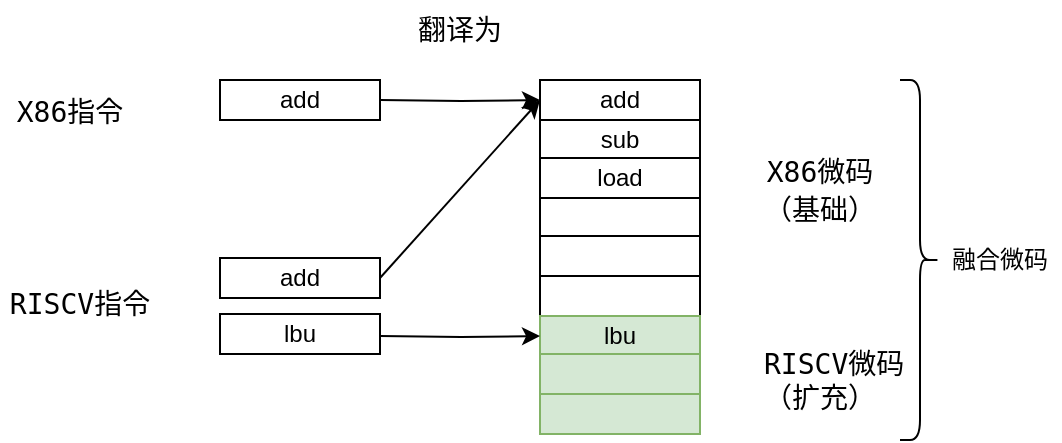 <mxfile>
    <diagram name="第 1 页" id="qyrXyDJDdjx539UIhSgD">
        <mxGraphModel dx="822" dy="512" grid="1" gridSize="10" guides="1" tooltips="1" connect="1" arrows="1" fold="1" page="1" pageScale="1" pageWidth="827" pageHeight="1169" math="0" shadow="0">
            <root>
                <mxCell id="0"/>
                <mxCell id="1" parent="0"/>
                <mxCell id="cmlbz_5IXXdnK90MH5H0-1" value="add" style="rounded=0;whiteSpace=wrap;html=1;" parent="1" vertex="1">
                    <mxGeometry x="280" y="240" width="80" height="20" as="geometry"/>
                </mxCell>
                <mxCell id="cmlbz_5IXXdnK90MH5H0-2" value="sub" style="rounded=0;whiteSpace=wrap;html=1;" parent="1" vertex="1">
                    <mxGeometry x="280" y="260" width="80" height="20" as="geometry"/>
                </mxCell>
                <mxCell id="cmlbz_5IXXdnK90MH5H0-3" value="load" style="rounded=0;whiteSpace=wrap;html=1;" parent="1" vertex="1">
                    <mxGeometry x="280" y="279" width="80" height="20" as="geometry"/>
                </mxCell>
                <mxCell id="cmlbz_5IXXdnK90MH5H0-6" value="" style="rounded=0;whiteSpace=wrap;html=1;" parent="1" vertex="1">
                    <mxGeometry x="280" y="299" width="80" height="20" as="geometry"/>
                </mxCell>
                <mxCell id="cmlbz_5IXXdnK90MH5H0-7" value="" style="rounded=0;whiteSpace=wrap;html=1;" parent="1" vertex="1">
                    <mxGeometry x="280" y="318" width="80" height="20" as="geometry"/>
                </mxCell>
                <mxCell id="cmlbz_5IXXdnK90MH5H0-8" value="" style="rounded=0;whiteSpace=wrap;html=1;" parent="1" vertex="1">
                    <mxGeometry x="280" y="338" width="80" height="20" as="geometry"/>
                </mxCell>
                <mxCell id="cmlbz_5IXXdnK90MH5H0-10" value="lbu" style="rounded=0;whiteSpace=wrap;html=1;fillColor=#d5e8d4;strokeColor=#82b366;" parent="1" vertex="1">
                    <mxGeometry x="280" y="358" width="80" height="20" as="geometry"/>
                </mxCell>
                <mxCell id="cmlbz_5IXXdnK90MH5H0-11" value="" style="rounded=0;whiteSpace=wrap;html=1;fillColor=#d5e8d4;strokeColor=#82b366;" parent="1" vertex="1">
                    <mxGeometry x="280" y="377" width="80" height="20" as="geometry"/>
                </mxCell>
                <mxCell id="cmlbz_5IXXdnK90MH5H0-12" value="" style="rounded=0;whiteSpace=wrap;html=1;fillColor=#d5e8d4;strokeColor=#82b366;" parent="1" vertex="1">
                    <mxGeometry x="280" y="397" width="80" height="20" as="geometry"/>
                </mxCell>
                <mxCell id="cmlbz_5IXXdnK90MH5H0-18" style="edgeStyle=orthogonalEdgeStyle;rounded=0;orthogonalLoop=1;jettySize=auto;html=1;entryX=0;entryY=0.5;entryDx=0;entryDy=0;" parent="1" target="cmlbz_5IXXdnK90MH5H0-1" edge="1">
                    <mxGeometry relative="1" as="geometry">
                        <mxPoint x="200" y="250" as="sourcePoint"/>
                    </mxGeometry>
                </mxCell>
                <mxCell id="cmlbz_5IXXdnK90MH5H0-19" style="edgeStyle=orthogonalEdgeStyle;rounded=0;orthogonalLoop=1;jettySize=auto;html=1;entryX=0;entryY=0.5;entryDx=0;entryDy=0;" parent="1" target="cmlbz_5IXXdnK90MH5H0-10" edge="1">
                    <mxGeometry relative="1" as="geometry">
                        <mxPoint x="200" y="368" as="sourcePoint"/>
                    </mxGeometry>
                </mxCell>
                <mxCell id="cmlbz_5IXXdnK90MH5H0-20" value="add" style="rounded=0;whiteSpace=wrap;html=1;" parent="1" vertex="1">
                    <mxGeometry x="120" y="240" width="80" height="20" as="geometry"/>
                </mxCell>
                <mxCell id="cmlbz_5IXXdnK90MH5H0-21" value="lbu" style="rounded=0;whiteSpace=wrap;html=1;" parent="1" vertex="1">
                    <mxGeometry x="120" y="357" width="80" height="20" as="geometry"/>
                </mxCell>
                <mxCell id="cmlbz_5IXXdnK90MH5H0-22" value="add" style="rounded=0;whiteSpace=wrap;html=1;" parent="1" vertex="1">
                    <mxGeometry x="120" y="329" width="80" height="20" as="geometry"/>
                </mxCell>
                <mxCell id="cmlbz_5IXXdnK90MH5H0-25" value="&lt;div style=&quot;font-family: &amp;quot;Droid Sans Mono&amp;quot;, &amp;quot;monospace&amp;quot;, monospace; font-size: 14px; line-height: 19px;&quot;&gt;&lt;span style=&quot;background-color: rgb(255, 255, 255);&quot;&gt;X86微码&lt;/span&gt;&lt;/div&gt;&lt;div style=&quot;font-family: &amp;quot;Droid Sans Mono&amp;quot;, &amp;quot;monospace&amp;quot;, monospace; font-size: 14px; line-height: 19px;&quot;&gt;&lt;span style=&quot;background-color: rgb(255, 255, 255);&quot;&gt;（基础）&lt;/span&gt;&lt;/div&gt;" style="text;html=1;strokeColor=none;fillColor=none;align=center;verticalAlign=middle;whiteSpace=wrap;rounded=0;" parent="1" vertex="1">
                    <mxGeometry x="390" y="280" width="60" height="30" as="geometry"/>
                </mxCell>
                <mxCell id="cmlbz_5IXXdnK90MH5H0-26" value="&lt;span style=&quot;color: rgb(0, 0, 0); font-family: &amp;quot;Droid Sans Mono&amp;quot;, &amp;quot;monospace&amp;quot;, monospace; font-size: 14px; font-style: normal; font-variant-ligatures: normal; font-variant-caps: normal; font-weight: 400; letter-spacing: normal; orphans: 2; text-align: center; text-indent: 0px; text-transform: none; widows: 2; word-spacing: 0px; -webkit-text-stroke-width: 0px; background-color: rgb(255, 255, 255); text-decoration-thickness: initial; text-decoration-style: initial; text-decoration-color: initial; float: none; display: inline !important;&quot;&gt;RISCV微码&lt;br&gt;（扩充）&lt;br&gt;&lt;/span&gt;" style="text;whiteSpace=wrap;html=1;" parent="1" vertex="1">
                    <mxGeometry x="390" y="367" width="80" height="40" as="geometry"/>
                </mxCell>
                <mxCell id="cmlbz_5IXXdnK90MH5H0-27" value="&lt;div style=&quot;line-height: 19px;&quot;&gt;&lt;font style=&quot;font-size: 14px;&quot; face=&quot;Droid Sans Mono, monospace, monospace&quot;&gt;X86指令&lt;/font&gt;&lt;br&gt;&lt;/div&gt;" style="text;html=1;strokeColor=none;fillColor=none;align=center;verticalAlign=middle;whiteSpace=wrap;rounded=0;" parent="1" vertex="1">
                    <mxGeometry x="10" y="240" width="70" height="31" as="geometry"/>
                </mxCell>
                <mxCell id="cmlbz_5IXXdnK90MH5H0-28" value="&lt;div style=&quot;line-height: 19px;&quot;&gt;&lt;font style=&quot;font-size: 14px;&quot; face=&quot;Droid Sans Mono, monospace, monospace&quot;&gt;RISCV指令&lt;/font&gt;&lt;br&gt;&lt;/div&gt;" style="text;html=1;strokeColor=none;fillColor=none;align=center;verticalAlign=middle;whiteSpace=wrap;rounded=0;" parent="1" vertex="1">
                    <mxGeometry x="10" y="336" width="80" height="31" as="geometry"/>
                </mxCell>
                <mxCell id="cmlbz_5IXXdnK90MH5H0-29" value="" style="endArrow=classic;html=1;rounded=0;exitX=1;exitY=0.5;exitDx=0;exitDy=0;" parent="1" source="cmlbz_5IXXdnK90MH5H0-22" edge="1">
                    <mxGeometry width="50" height="50" relative="1" as="geometry">
                        <mxPoint x="390" y="360" as="sourcePoint"/>
                        <mxPoint x="280" y="250" as="targetPoint"/>
                    </mxGeometry>
                </mxCell>
                <mxCell id="cmlbz_5IXXdnK90MH5H0-30" value="&lt;font style=&quot;font-size: 14px;&quot;&gt;翻译为&lt;/font&gt;" style="text;html=1;strokeColor=none;fillColor=none;align=center;verticalAlign=middle;whiteSpace=wrap;rounded=0;" parent="1" vertex="1">
                    <mxGeometry x="210" y="200" width="60" height="30" as="geometry"/>
                </mxCell>
                <mxCell id="2" value="" style="shape=curlyBracket;whiteSpace=wrap;html=1;rounded=1;flipH=1;labelPosition=right;verticalLabelPosition=middle;align=left;verticalAlign=middle;" vertex="1" parent="1">
                    <mxGeometry x="460" y="240" width="20" height="180" as="geometry"/>
                </mxCell>
                <mxCell id="3" value="融合微码" style="text;html=1;strokeColor=none;fillColor=none;align=center;verticalAlign=middle;whiteSpace=wrap;rounded=0;" vertex="1" parent="1">
                    <mxGeometry x="480" y="315" width="60" height="30" as="geometry"/>
                </mxCell>
            </root>
        </mxGraphModel>
    </diagram>
</mxfile>